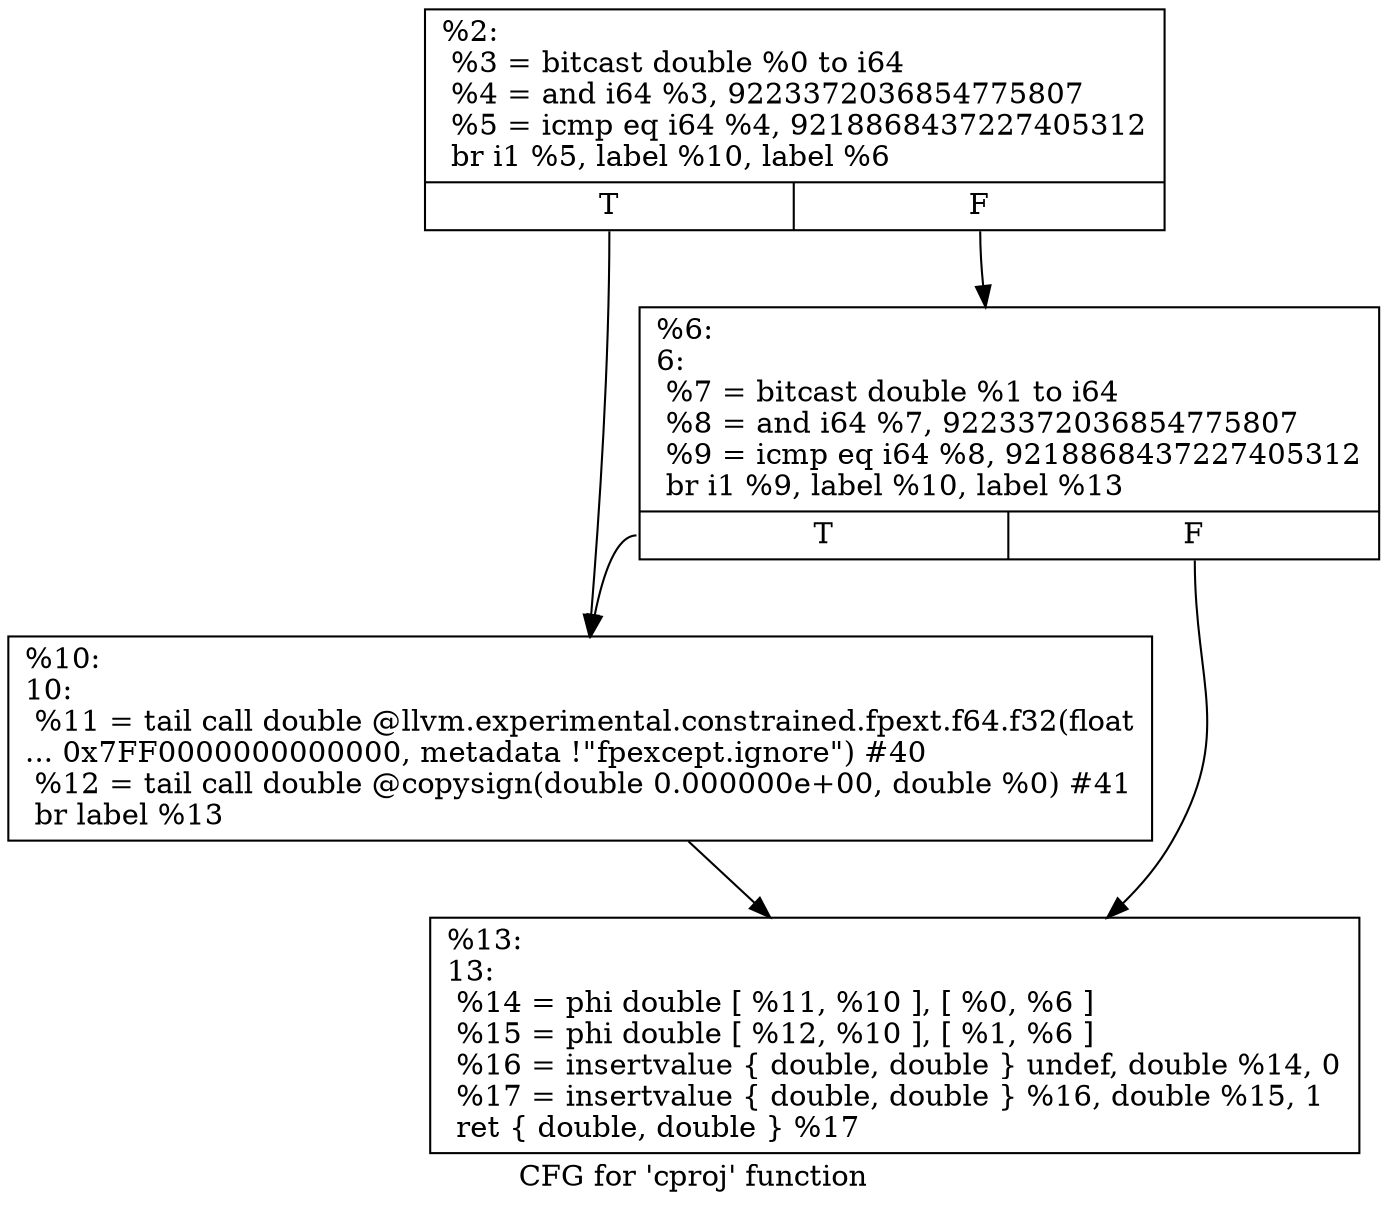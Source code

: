 digraph "CFG for 'cproj' function" {
	label="CFG for 'cproj' function";

	Node0x1f86d40 [shape=record,label="{%2:\l  %3 = bitcast double %0 to i64\l  %4 = and i64 %3, 9223372036854775807\l  %5 = icmp eq i64 %4, 9218868437227405312\l  br i1 %5, label %10, label %6\l|{<s0>T|<s1>F}}"];
	Node0x1f86d40:s0 -> Node0x1f86de0;
	Node0x1f86d40:s1 -> Node0x1f86d90;
	Node0x1f86d90 [shape=record,label="{%6:\l6:                                                \l  %7 = bitcast double %1 to i64\l  %8 = and i64 %7, 9223372036854775807\l  %9 = icmp eq i64 %8, 9218868437227405312\l  br i1 %9, label %10, label %13\l|{<s0>T|<s1>F}}"];
	Node0x1f86d90:s0 -> Node0x1f86de0;
	Node0x1f86d90:s1 -> Node0x1f86e30;
	Node0x1f86de0 [shape=record,label="{%10:\l10:                                               \l  %11 = tail call double @llvm.experimental.constrained.fpext.f64.f32(float\l... 0x7FF0000000000000, metadata !\"fpexcept.ignore\") #40\l  %12 = tail call double @copysign(double 0.000000e+00, double %0) #41\l  br label %13\l}"];
	Node0x1f86de0 -> Node0x1f86e30;
	Node0x1f86e30 [shape=record,label="{%13:\l13:                                               \l  %14 = phi double [ %11, %10 ], [ %0, %6 ]\l  %15 = phi double [ %12, %10 ], [ %1, %6 ]\l  %16 = insertvalue \{ double, double \} undef, double %14, 0\l  %17 = insertvalue \{ double, double \} %16, double %15, 1\l  ret \{ double, double \} %17\l}"];
}
